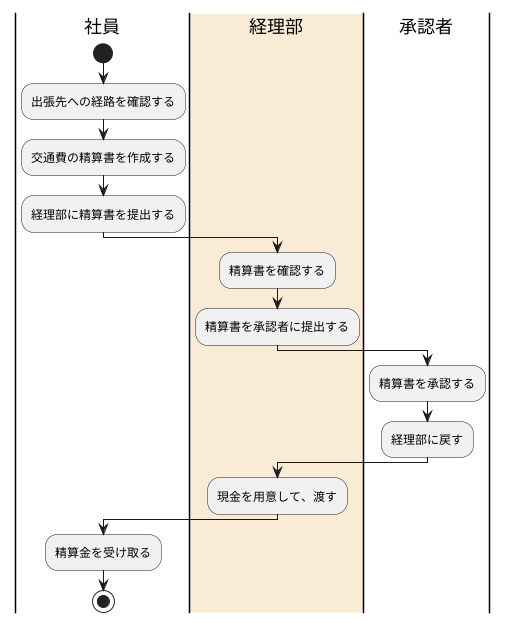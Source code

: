 @startuml
|社員|
start
:出張先への経路を確認する;
:交通費の精算書を作成する;
:経理部に精算書を提出する;
|#AntiqueWhite|経理部|
:精算書を確認する;
:精算書を承認者に提出する;
|承認者|
:精算書を承認する;
:経理部に戻す;
|経理部|
:現金を用意して、渡す;
|社員|
:精算金を受け取る;
stop
@enduml
